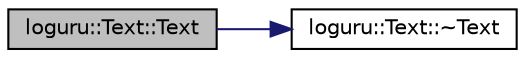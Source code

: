 digraph "loguru::Text::Text"
{
  edge [fontname="Helvetica",fontsize="10",labelfontname="Helvetica",labelfontsize="10"];
  node [fontname="Helvetica",fontsize="10",shape=record];
  rankdir="LR";
  Node0 [label="loguru::Text::Text",height=0.2,width=0.4,color="black", fillcolor="grey75", style="filled", fontcolor="black"];
  Node0 -> Node1 [color="midnightblue",fontsize="10",style="solid",fontname="Helvetica"];
  Node1 [label="loguru::Text::~Text",height=0.2,width=0.4,color="black", fillcolor="white", style="filled",URL="$classloguru_1_1_text.html#a86570e87bdf9ff9dde40fa88ca3281a4"];
}
